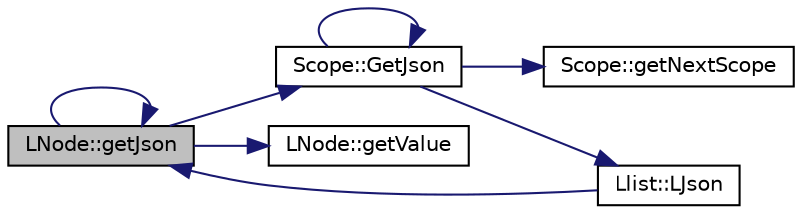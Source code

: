 digraph "LNode::getJson"
{
 // INTERACTIVE_SVG=YES
 // LATEX_PDF_SIZE
  edge [fontname="Helvetica",fontsize="10",labelfontname="Helvetica",labelfontsize="10"];
  node [fontname="Helvetica",fontsize="10",shape=record];
  rankdir="LR";
  Node1 [label="LNode::getJson",height=0.2,width=0.4,color="black", fillcolor="grey75", style="filled", fontcolor="black",tooltip=" "];
  Node1 -> Node1 [color="midnightblue",fontsize="10",style="solid",fontname="Helvetica"];
  Node1 -> Node2 [color="midnightblue",fontsize="10",style="solid",fontname="Helvetica"];
  Node2 [label="Scope::GetJson",height=0.2,width=0.4,color="black", fillcolor="white", style="filled",URL="$classScope.html#ab7e68bd73690095c5358f643fe606959",tooltip="Create a string with the info of the Scope."];
  Node2 -> Node2 [color="midnightblue",fontsize="10",style="solid",fontname="Helvetica"];
  Node2 -> Node3 [color="midnightblue",fontsize="10",style="solid",fontname="Helvetica"];
  Node3 [label="Scope::getNextScope",height=0.2,width=0.4,color="black", fillcolor="white", style="filled",URL="$classScope.html#a2a3d51cd40fd9ea8d183aa311c08c9f5",tooltip=" "];
  Node2 -> Node4 [color="midnightblue",fontsize="10",style="solid",fontname="Helvetica"];
  Node4 [label="Llist::LJson",height=0.2,width=0.4,color="black", fillcolor="white", style="filled",URL="$classLlist.html#a19d60464af021d658fed2696e7940f19",tooltip=" "];
  Node4 -> Node1 [color="midnightblue",fontsize="10",style="solid",fontname="Helvetica"];
  Node1 -> Node5 [color="midnightblue",fontsize="10",style="solid",fontname="Helvetica"];
  Node5 [label="LNode::getValue",height=0.2,width=0.4,color="black", fillcolor="white", style="filled",URL="$classLNode.html#a2b94043203b531a2ca1a38f22a24f9a4",tooltip=" "];
}
